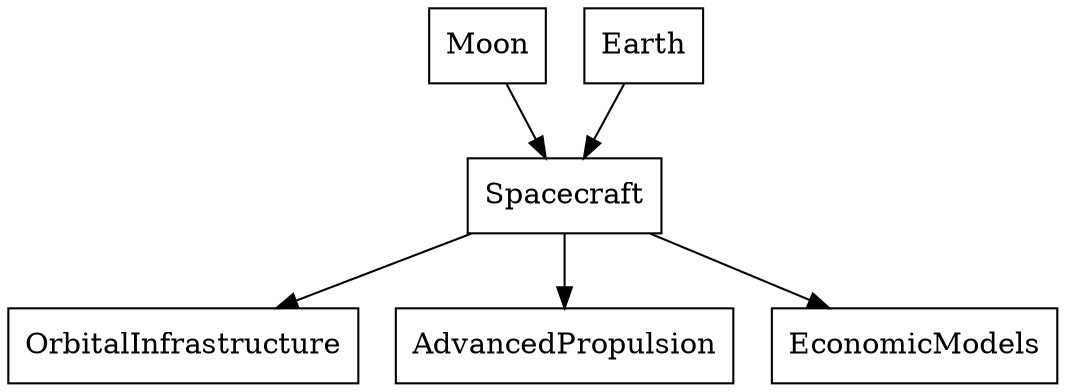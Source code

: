 digraph LunarTransportation {
  // Nodes
  node [shape=box];
  Moon;
  Earth;
  Spacecraft;
  OrbitalInfrastructure;
  AdvancedPropulsion;
  EconomicModels;

  // Relationships
  Moon -> Spacecraft;
  Earth -> Spacecraft;
  Spacecraft -> OrbitalInfrastructure;
  Spacecraft -> AdvancedPropulsion;
  Spacecraft -> EconomicModels;
}
